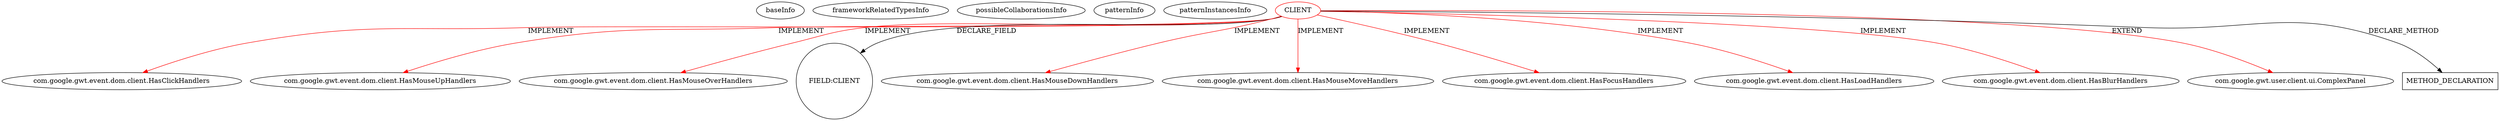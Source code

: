 digraph {
baseInfo[graphId=386,category="pattern",isAnonymous=false,possibleRelation=false]
frameworkRelatedTypesInfo[0="com.google.gwt.event.dom.client.HasMouseDownHandlers",1="com.google.gwt.event.dom.client.HasMouseUpHandlers",2="com.google.gwt.event.dom.client.HasLoadHandlers",3="com.google.gwt.event.dom.client.HasBlurHandlers",4="com.google.gwt.event.dom.client.HasMouseMoveHandlers",5="com.google.gwt.event.dom.client.HasClickHandlers",6="com.google.gwt.user.client.ui.ComplexPanel",7="com.google.gwt.event.dom.client.HasFocusHandlers",8="com.google.gwt.event.dom.client.HasMouseOverHandlers"]
possibleCollaborationsInfo[]
patternInfo[frequency=12.0,patternRootClient=0]
patternInstancesInfo[0="mguiral-GwtSvgLib~/mguiral-GwtSvgLib/GwtSvgLib-master/src/gwt/html5/svg/client/user/ui/SVGSymbolWidget.java~SVGSymbolWidget~3998",1="mguiral-GwtSvgLib~/mguiral-GwtSvgLib/GwtSvgLib-master/src/gwt/html5/svg/client/user/ui/SVGEllipseWidget.java~SVGEllipseWidget~3979",2="mguiral-GwtSvgLib~/mguiral-GwtSvgLib/GwtSvgLib-master/src/gwt/html5/svg/client/user/ui/SVGUseWidget.java~SVGUseWidget~3995",3="mguiral-GwtSvgLib~/mguiral-GwtSvgLib/GwtSvgLib-master/src/gwt/html5/svg/client/user/ui/SVGTextContentWidget.java~SVGTextContentWidget~3987",4="mguiral-GwtSvgLib~/mguiral-GwtSvgLib/GwtSvgLib-master/src/gwt/html5/svg/client/user/ui/SVGLineWidget.java~SVGLineWidget~3985",5="mguiral-GwtSvgLib~/mguiral-GwtSvgLib/GwtSvgLib-master/src/gwt/html5/svg/client/user/ui/SVGGraphicalWidget.java~SVGGraphicalWidget~3974",6="mguiral-GwtSvgLib~/mguiral-GwtSvgLib/GwtSvgLib-master/src/gwt/html5/svg/client/user/ui/SVGImageWidget.java~SVGImageWidget~3982",7="mguiral-GwtSvgLib~/mguiral-GwtSvgLib/GwtSvgLib-master/src/gwt/html5/svg/client/user/ui/SVGCircleWidget.java~SVGCircleWidget~3996",8="mguiral-GwtSvgLib~/mguiral-GwtSvgLib/GwtSvgLib-master/src/gwt/html5/svg/client/user/ui/SVGRectWidget.java~SVGRectWidget~3993",9="mguiral-GwtSvgLib~/mguiral-GwtSvgLib/GwtSvgLib-master/src/gwt/html5/svg/client/user/ui/SVGSwitchWidget.java~SVGSwitchWidget~4001",10="mguiral-GwtSvgLib~/mguiral-GwtSvgLib/GwtSvgLib-master/src/gwt/html5/svg/client/user/ui/SVGPathWidget.java~SVGPathWidget~3990",11="mguiral-GwtSvgLib~/mguiral-GwtSvgLib/GwtSvgLib-master/src/gwt/html5/svg/client/user/ui/SVGTRefWidget.java~SVGTRefWidget~3991"]
4[label="com.google.gwt.event.dom.client.HasClickHandlers",vertexType="FRAMEWORK_INTERFACE_TYPE",isFrameworkType=false]
0[label="CLIENT",vertexType="ROOT_CLIENT_CLASS_DECLARATION",isFrameworkType=false,color=red]
6[label="com.google.gwt.event.dom.client.HasMouseUpHandlers",vertexType="FRAMEWORK_INTERFACE_TYPE",isFrameworkType=false]
7[label="com.google.gwt.event.dom.client.HasMouseOverHandlers",vertexType="FRAMEWORK_INTERFACE_TYPE",isFrameworkType=false]
11[label="FIELD:CLIENT",vertexType="FIELD_DECLARATION",isFrameworkType=false,shape=circle]
5[label="com.google.gwt.event.dom.client.HasMouseDownHandlers",vertexType="FRAMEWORK_INTERFACE_TYPE",isFrameworkType=false]
8[label="com.google.gwt.event.dom.client.HasMouseMoveHandlers",vertexType="FRAMEWORK_INTERFACE_TYPE",isFrameworkType=false]
2[label="com.google.gwt.event.dom.client.HasFocusHandlers",vertexType="FRAMEWORK_INTERFACE_TYPE",isFrameworkType=false]
10[label="com.google.gwt.event.dom.client.HasLoadHandlers",vertexType="FRAMEWORK_INTERFACE_TYPE",isFrameworkType=false]
3[label="com.google.gwt.event.dom.client.HasBlurHandlers",vertexType="FRAMEWORK_INTERFACE_TYPE",isFrameworkType=false]
1[label="com.google.gwt.user.client.ui.ComplexPanel",vertexType="FRAMEWORK_CLASS_TYPE",isFrameworkType=false]
58[label="METHOD_DECLARATION",vertexType="CLIENT_METHOD_DECLARATION",isFrameworkType=false,shape=box]
0->11[label="DECLARE_FIELD"]
0->5[label="IMPLEMENT",color=red]
0->6[label="IMPLEMENT",color=red]
0->10[label="IMPLEMENT",color=red]
0->58[label="DECLARE_METHOD"]
0->3[label="IMPLEMENT",color=red]
0->8[label="IMPLEMENT",color=red]
0->4[label="IMPLEMENT",color=red]
0->1[label="EXTEND",color=red]
0->2[label="IMPLEMENT",color=red]
0->7[label="IMPLEMENT",color=red]
}
